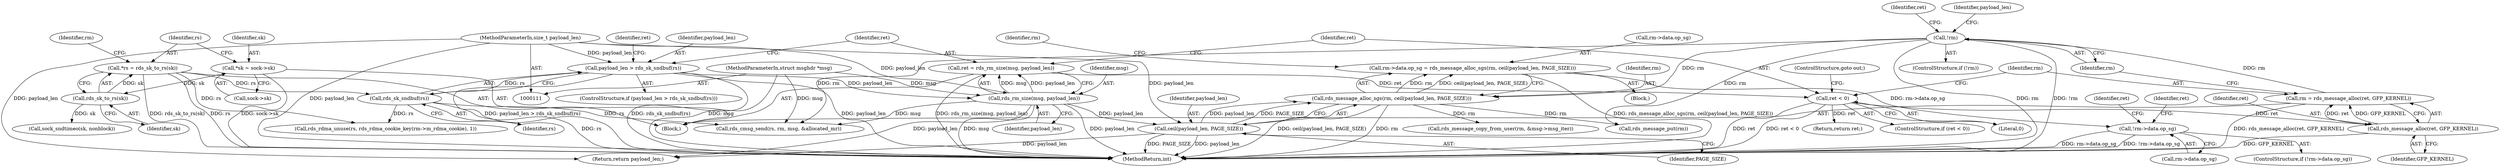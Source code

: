 digraph "0_linux_8c7188b23474cca017b3ef354c4a58456f68303a_0@pointer" {
"1000288" [label="(Call,rm->data.op_sg = rds_message_alloc_sgs(rm, ceil(payload_len, PAGE_SIZE)))"];
"1000294" [label="(Call,rds_message_alloc_sgs(rm, ceil(payload_len, PAGE_SIZE)))"];
"1000277" [label="(Call,!rm)"];
"1000271" [label="(Call,rm = rds_message_alloc(ret, GFP_KERNEL))"];
"1000273" [label="(Call,rds_message_alloc(ret, GFP_KERNEL))"];
"1000267" [label="(Call,ret < 0)"];
"1000261" [label="(Call,ret = rds_rm_size(msg, payload_len))"];
"1000263" [label="(Call,rds_rm_size(msg, payload_len))"];
"1000113" [label="(MethodParameterIn,struct msghdr *msg)"];
"1000251" [label="(Call,payload_len > rds_sk_sndbuf(rs))"];
"1000114" [label="(MethodParameterIn,size_t payload_len)"];
"1000253" [label="(Call,rds_sk_sndbuf(rs))"];
"1000123" [label="(Call,*rs = rds_sk_to_rs(sk))"];
"1000125" [label="(Call,rds_sk_to_rs(sk))"];
"1000117" [label="(Call,*sk = sock->sk)"];
"1000296" [label="(Call,ceil(payload_len, PAGE_SIZE))"];
"1000300" [label="(Call,!rm->data.op_sg)"];
"1000278" [label="(Identifier,rm)"];
"1000564" [label="(MethodReturn,int)"];
"1000126" [label="(Identifier,sk)"];
"1000250" [label="(ControlStructure,if (payload_len > rds_sk_sndbuf(rs)))"];
"1000562" [label="(Return,return ret;)"];
"1000287" [label="(Block,)"];
"1000267" [label="(Call,ret < 0)"];
"1000281" [label="(Identifier,ret)"];
"1000314" [label="(Call,rds_message_copy_from_user(rm, &msg->msg_iter))"];
"1000257" [label="(Identifier,ret)"];
"1000273" [label="(Call,rds_message_alloc(ret, GFP_KERNEL))"];
"1000294" [label="(Call,rds_message_alloc_sgs(rm, ceil(payload_len, PAGE_SIZE)))"];
"1000252" [label="(Identifier,payload_len)"];
"1000297" [label="(Identifier,payload_len)"];
"1000270" [label="(ControlStructure,goto out;)"];
"1000303" [label="(Identifier,rm)"];
"1000157" [label="(Call,sock_sndtimeo(sk, nonblock))"];
"1000301" [label="(Call,rm->data.op_sg)"];
"1000277" [label="(Call,!rm)"];
"1000295" [label="(Identifier,rm)"];
"1000117" [label="(Call,*sk = sock->sk)"];
"1000286" [label="(Identifier,payload_len)"];
"1000251" [label="(Call,payload_len > rds_sk_sndbuf(rs))"];
"1000113" [label="(MethodParameterIn,struct msghdr *msg)"];
"1000546" [label="(Return,return payload_len;)"];
"1000119" [label="(Call,sock->sk)"];
"1000271" [label="(Call,rm = rds_message_alloc(ret, GFP_KERNEL))"];
"1000118" [label="(Identifier,sk)"];
"1000308" [label="(Identifier,ret)"];
"1000289" [label="(Call,rm->data.op_sg)"];
"1000298" [label="(Identifier,PAGE_SIZE)"];
"1000264" [label="(Identifier,msg)"];
"1000299" [label="(ControlStructure,if (!rm->data.op_sg))"];
"1000124" [label="(Identifier,rs)"];
"1000300" [label="(Call,!rm->data.op_sg)"];
"1000266" [label="(ControlStructure,if (ret < 0))"];
"1000131" [label="(Identifier,rm)"];
"1000560" [label="(Call,rds_message_put(rm))"];
"1000125" [label="(Call,rds_sk_to_rs(sk))"];
"1000265" [label="(Identifier,payload_len)"];
"1000275" [label="(Identifier,GFP_KERNEL)"];
"1000269" [label="(Literal,0)"];
"1000253" [label="(Call,rds_sk_sndbuf(rs))"];
"1000551" [label="(Call,rds_rdma_unuse(rs, rds_rdma_cookie_key(rm->m_rdma_cookie), 1))"];
"1000115" [label="(Block,)"];
"1000272" [label="(Identifier,rm)"];
"1000268" [label="(Identifier,ret)"];
"1000263" [label="(Call,rds_rm_size(msg, payload_len))"];
"1000288" [label="(Call,rm->data.op_sg = rds_message_alloc_sgs(rm, ceil(payload_len, PAGE_SIZE)))"];
"1000274" [label="(Identifier,ret)"];
"1000114" [label="(MethodParameterIn,size_t payload_len)"];
"1000261" [label="(Call,ret = rds_rm_size(msg, payload_len))"];
"1000313" [label="(Identifier,ret)"];
"1000276" [label="(ControlStructure,if (!rm))"];
"1000262" [label="(Identifier,ret)"];
"1000389" [label="(Call,rds_cmsg_send(rs, rm, msg, &allocated_mr))"];
"1000123" [label="(Call,*rs = rds_sk_to_rs(sk))"];
"1000296" [label="(Call,ceil(payload_len, PAGE_SIZE))"];
"1000254" [label="(Identifier,rs)"];
"1000288" -> "1000287"  [label="AST: "];
"1000288" -> "1000294"  [label="CFG: "];
"1000289" -> "1000288"  [label="AST: "];
"1000294" -> "1000288"  [label="AST: "];
"1000303" -> "1000288"  [label="CFG: "];
"1000288" -> "1000564"  [label="DDG: rds_message_alloc_sgs(rm, ceil(payload_len, PAGE_SIZE))"];
"1000294" -> "1000288"  [label="DDG: rm"];
"1000294" -> "1000288"  [label="DDG: ceil(payload_len, PAGE_SIZE)"];
"1000288" -> "1000300"  [label="DDG: rm->data.op_sg"];
"1000294" -> "1000296"  [label="CFG: "];
"1000295" -> "1000294"  [label="AST: "];
"1000296" -> "1000294"  [label="AST: "];
"1000294" -> "1000564"  [label="DDG: ceil(payload_len, PAGE_SIZE)"];
"1000294" -> "1000564"  [label="DDG: rm"];
"1000277" -> "1000294"  [label="DDG: rm"];
"1000296" -> "1000294"  [label="DDG: payload_len"];
"1000296" -> "1000294"  [label="DDG: PAGE_SIZE"];
"1000294" -> "1000314"  [label="DDG: rm"];
"1000294" -> "1000560"  [label="DDG: rm"];
"1000277" -> "1000276"  [label="AST: "];
"1000277" -> "1000278"  [label="CFG: "];
"1000278" -> "1000277"  [label="AST: "];
"1000281" -> "1000277"  [label="CFG: "];
"1000286" -> "1000277"  [label="CFG: "];
"1000277" -> "1000564"  [label="DDG: rm"];
"1000277" -> "1000564"  [label="DDG: !rm"];
"1000271" -> "1000277"  [label="DDG: rm"];
"1000277" -> "1000389"  [label="DDG: rm"];
"1000277" -> "1000560"  [label="DDG: rm"];
"1000271" -> "1000115"  [label="AST: "];
"1000271" -> "1000273"  [label="CFG: "];
"1000272" -> "1000271"  [label="AST: "];
"1000273" -> "1000271"  [label="AST: "];
"1000278" -> "1000271"  [label="CFG: "];
"1000271" -> "1000564"  [label="DDG: rds_message_alloc(ret, GFP_KERNEL)"];
"1000273" -> "1000271"  [label="DDG: ret"];
"1000273" -> "1000271"  [label="DDG: GFP_KERNEL"];
"1000273" -> "1000275"  [label="CFG: "];
"1000274" -> "1000273"  [label="AST: "];
"1000275" -> "1000273"  [label="AST: "];
"1000273" -> "1000564"  [label="DDG: GFP_KERNEL"];
"1000267" -> "1000273"  [label="DDG: ret"];
"1000267" -> "1000266"  [label="AST: "];
"1000267" -> "1000269"  [label="CFG: "];
"1000268" -> "1000267"  [label="AST: "];
"1000269" -> "1000267"  [label="AST: "];
"1000270" -> "1000267"  [label="CFG: "];
"1000272" -> "1000267"  [label="CFG: "];
"1000267" -> "1000564"  [label="DDG: ret"];
"1000267" -> "1000564"  [label="DDG: ret < 0"];
"1000261" -> "1000267"  [label="DDG: ret"];
"1000267" -> "1000562"  [label="DDG: ret"];
"1000261" -> "1000115"  [label="AST: "];
"1000261" -> "1000263"  [label="CFG: "];
"1000262" -> "1000261"  [label="AST: "];
"1000263" -> "1000261"  [label="AST: "];
"1000268" -> "1000261"  [label="CFG: "];
"1000261" -> "1000564"  [label="DDG: rds_rm_size(msg, payload_len)"];
"1000263" -> "1000261"  [label="DDG: msg"];
"1000263" -> "1000261"  [label="DDG: payload_len"];
"1000263" -> "1000265"  [label="CFG: "];
"1000264" -> "1000263"  [label="AST: "];
"1000265" -> "1000263"  [label="AST: "];
"1000263" -> "1000564"  [label="DDG: payload_len"];
"1000263" -> "1000564"  [label="DDG: msg"];
"1000113" -> "1000263"  [label="DDG: msg"];
"1000251" -> "1000263"  [label="DDG: payload_len"];
"1000114" -> "1000263"  [label="DDG: payload_len"];
"1000263" -> "1000296"  [label="DDG: payload_len"];
"1000263" -> "1000389"  [label="DDG: msg"];
"1000263" -> "1000546"  [label="DDG: payload_len"];
"1000113" -> "1000111"  [label="AST: "];
"1000113" -> "1000564"  [label="DDG: msg"];
"1000113" -> "1000389"  [label="DDG: msg"];
"1000251" -> "1000250"  [label="AST: "];
"1000251" -> "1000253"  [label="CFG: "];
"1000252" -> "1000251"  [label="AST: "];
"1000253" -> "1000251"  [label="AST: "];
"1000257" -> "1000251"  [label="CFG: "];
"1000262" -> "1000251"  [label="CFG: "];
"1000251" -> "1000564"  [label="DDG: payload_len > rds_sk_sndbuf(rs)"];
"1000251" -> "1000564"  [label="DDG: rds_sk_sndbuf(rs)"];
"1000251" -> "1000564"  [label="DDG: payload_len"];
"1000114" -> "1000251"  [label="DDG: payload_len"];
"1000253" -> "1000251"  [label="DDG: rs"];
"1000114" -> "1000111"  [label="AST: "];
"1000114" -> "1000564"  [label="DDG: payload_len"];
"1000114" -> "1000296"  [label="DDG: payload_len"];
"1000114" -> "1000546"  [label="DDG: payload_len"];
"1000253" -> "1000254"  [label="CFG: "];
"1000254" -> "1000253"  [label="AST: "];
"1000253" -> "1000564"  [label="DDG: rs"];
"1000123" -> "1000253"  [label="DDG: rs"];
"1000253" -> "1000389"  [label="DDG: rs"];
"1000253" -> "1000551"  [label="DDG: rs"];
"1000123" -> "1000115"  [label="AST: "];
"1000123" -> "1000125"  [label="CFG: "];
"1000124" -> "1000123"  [label="AST: "];
"1000125" -> "1000123"  [label="AST: "];
"1000131" -> "1000123"  [label="CFG: "];
"1000123" -> "1000564"  [label="DDG: rds_sk_to_rs(sk)"];
"1000123" -> "1000564"  [label="DDG: rs"];
"1000125" -> "1000123"  [label="DDG: sk"];
"1000123" -> "1000551"  [label="DDG: rs"];
"1000125" -> "1000126"  [label="CFG: "];
"1000126" -> "1000125"  [label="AST: "];
"1000117" -> "1000125"  [label="DDG: sk"];
"1000125" -> "1000157"  [label="DDG: sk"];
"1000117" -> "1000115"  [label="AST: "];
"1000117" -> "1000119"  [label="CFG: "];
"1000118" -> "1000117"  [label="AST: "];
"1000119" -> "1000117"  [label="AST: "];
"1000124" -> "1000117"  [label="CFG: "];
"1000117" -> "1000564"  [label="DDG: sock->sk"];
"1000296" -> "1000298"  [label="CFG: "];
"1000297" -> "1000296"  [label="AST: "];
"1000298" -> "1000296"  [label="AST: "];
"1000296" -> "1000564"  [label="DDG: PAGE_SIZE"];
"1000296" -> "1000564"  [label="DDG: payload_len"];
"1000296" -> "1000546"  [label="DDG: payload_len"];
"1000300" -> "1000299"  [label="AST: "];
"1000300" -> "1000301"  [label="CFG: "];
"1000301" -> "1000300"  [label="AST: "];
"1000308" -> "1000300"  [label="CFG: "];
"1000313" -> "1000300"  [label="CFG: "];
"1000300" -> "1000564"  [label="DDG: rm->data.op_sg"];
"1000300" -> "1000564"  [label="DDG: !rm->data.op_sg"];
}
